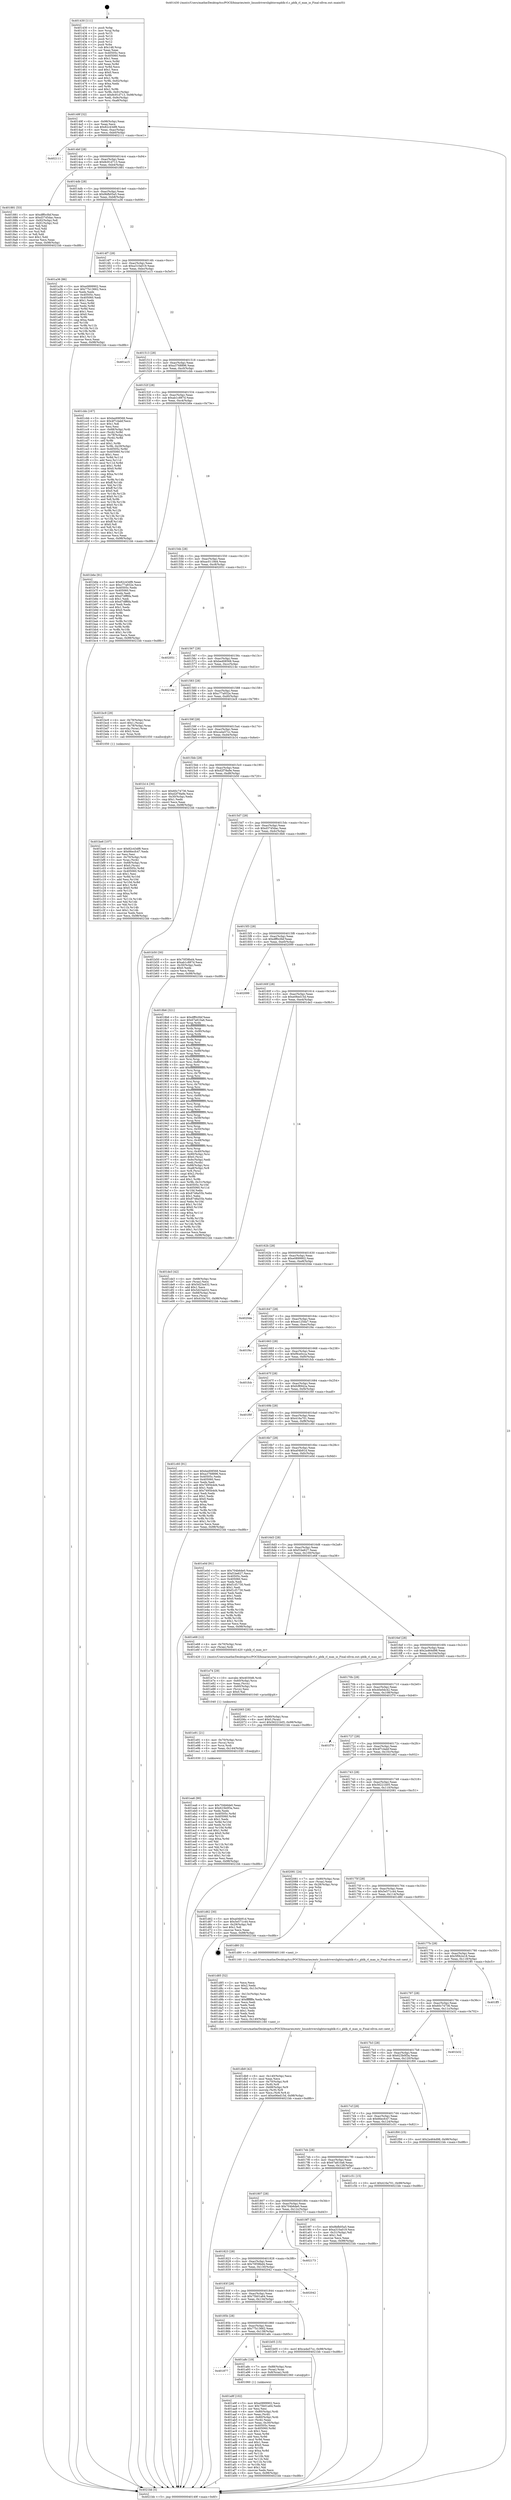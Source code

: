 digraph "0x401430" {
  label = "0x401430 (/mnt/c/Users/mathe/Desktop/tcc/POCII/binaries/extr_linuxdriverslightnvmpblk-rl.c_pblk_rl_max_io_Final-ollvm.out::main(0))"
  labelloc = "t"
  node[shape=record]

  Entry [label="",width=0.3,height=0.3,shape=circle,fillcolor=black,style=filled]
  "0x40149f" [label="{
     0x40149f [32]\l
     | [instrs]\l
     &nbsp;&nbsp;0x40149f \<+6\>: mov -0x98(%rbp),%eax\l
     &nbsp;&nbsp;0x4014a5 \<+2\>: mov %eax,%ecx\l
     &nbsp;&nbsp;0x4014a7 \<+6\>: sub $0x82c43df8,%ecx\l
     &nbsp;&nbsp;0x4014ad \<+6\>: mov %eax,-0xac(%rbp)\l
     &nbsp;&nbsp;0x4014b3 \<+6\>: mov %ecx,-0xb0(%rbp)\l
     &nbsp;&nbsp;0x4014b9 \<+6\>: je 0000000000402111 \<main+0xce1\>\l
  }"]
  "0x402111" [label="{
     0x402111\l
  }", style=dashed]
  "0x4014bf" [label="{
     0x4014bf [28]\l
     | [instrs]\l
     &nbsp;&nbsp;0x4014bf \<+5\>: jmp 00000000004014c4 \<main+0x94\>\l
     &nbsp;&nbsp;0x4014c4 \<+6\>: mov -0xac(%rbp),%eax\l
     &nbsp;&nbsp;0x4014ca \<+5\>: sub $0x8c91d713,%eax\l
     &nbsp;&nbsp;0x4014cf \<+6\>: mov %eax,-0xb4(%rbp)\l
     &nbsp;&nbsp;0x4014d5 \<+6\>: je 0000000000401881 \<main+0x451\>\l
  }"]
  Exit [label="",width=0.3,height=0.3,shape=circle,fillcolor=black,style=filled,peripheries=2]
  "0x401881" [label="{
     0x401881 [53]\l
     | [instrs]\l
     &nbsp;&nbsp;0x401881 \<+5\>: mov $0xdff0c0bf,%eax\l
     &nbsp;&nbsp;0x401886 \<+5\>: mov $0xd3745dac,%ecx\l
     &nbsp;&nbsp;0x40188b \<+6\>: mov -0x92(%rbp),%dl\l
     &nbsp;&nbsp;0x401891 \<+7\>: mov -0x91(%rbp),%sil\l
     &nbsp;&nbsp;0x401898 \<+3\>: mov %dl,%dil\l
     &nbsp;&nbsp;0x40189b \<+3\>: and %sil,%dil\l
     &nbsp;&nbsp;0x40189e \<+3\>: xor %sil,%dl\l
     &nbsp;&nbsp;0x4018a1 \<+3\>: or %dl,%dil\l
     &nbsp;&nbsp;0x4018a4 \<+4\>: test $0x1,%dil\l
     &nbsp;&nbsp;0x4018a8 \<+3\>: cmovne %ecx,%eax\l
     &nbsp;&nbsp;0x4018ab \<+6\>: mov %eax,-0x98(%rbp)\l
     &nbsp;&nbsp;0x4018b1 \<+5\>: jmp 00000000004021bb \<main+0xd8b\>\l
  }"]
  "0x4014db" [label="{
     0x4014db [28]\l
     | [instrs]\l
     &nbsp;&nbsp;0x4014db \<+5\>: jmp 00000000004014e0 \<main+0xb0\>\l
     &nbsp;&nbsp;0x4014e0 \<+6\>: mov -0xac(%rbp),%eax\l
     &nbsp;&nbsp;0x4014e6 \<+5\>: sub $0x9bfb05a5,%eax\l
     &nbsp;&nbsp;0x4014eb \<+6\>: mov %eax,-0xb8(%rbp)\l
     &nbsp;&nbsp;0x4014f1 \<+6\>: je 0000000000401a36 \<main+0x606\>\l
  }"]
  "0x4021bb" [label="{
     0x4021bb [5]\l
     | [instrs]\l
     &nbsp;&nbsp;0x4021bb \<+5\>: jmp 000000000040149f \<main+0x6f\>\l
  }"]
  "0x401430" [label="{
     0x401430 [111]\l
     | [instrs]\l
     &nbsp;&nbsp;0x401430 \<+1\>: push %rbp\l
     &nbsp;&nbsp;0x401431 \<+3\>: mov %rsp,%rbp\l
     &nbsp;&nbsp;0x401434 \<+2\>: push %r15\l
     &nbsp;&nbsp;0x401436 \<+2\>: push %r14\l
     &nbsp;&nbsp;0x401438 \<+2\>: push %r13\l
     &nbsp;&nbsp;0x40143a \<+2\>: push %r12\l
     &nbsp;&nbsp;0x40143c \<+1\>: push %rbx\l
     &nbsp;&nbsp;0x40143d \<+7\>: sub $0x148,%rsp\l
     &nbsp;&nbsp;0x401444 \<+2\>: xor %eax,%eax\l
     &nbsp;&nbsp;0x401446 \<+7\>: mov 0x40505c,%ecx\l
     &nbsp;&nbsp;0x40144d \<+7\>: mov 0x405060,%edx\l
     &nbsp;&nbsp;0x401454 \<+3\>: sub $0x1,%eax\l
     &nbsp;&nbsp;0x401457 \<+3\>: mov %ecx,%r8d\l
     &nbsp;&nbsp;0x40145a \<+3\>: add %eax,%r8d\l
     &nbsp;&nbsp;0x40145d \<+4\>: imul %r8d,%ecx\l
     &nbsp;&nbsp;0x401461 \<+3\>: and $0x1,%ecx\l
     &nbsp;&nbsp;0x401464 \<+3\>: cmp $0x0,%ecx\l
     &nbsp;&nbsp;0x401467 \<+4\>: sete %r9b\l
     &nbsp;&nbsp;0x40146b \<+4\>: and $0x1,%r9b\l
     &nbsp;&nbsp;0x40146f \<+7\>: mov %r9b,-0x92(%rbp)\l
     &nbsp;&nbsp;0x401476 \<+3\>: cmp $0xa,%edx\l
     &nbsp;&nbsp;0x401479 \<+4\>: setl %r9b\l
     &nbsp;&nbsp;0x40147d \<+4\>: and $0x1,%r9b\l
     &nbsp;&nbsp;0x401481 \<+7\>: mov %r9b,-0x91(%rbp)\l
     &nbsp;&nbsp;0x401488 \<+10\>: movl $0x8c91d713,-0x98(%rbp)\l
     &nbsp;&nbsp;0x401492 \<+6\>: mov %edi,-0x9c(%rbp)\l
     &nbsp;&nbsp;0x401498 \<+7\>: mov %rsi,-0xa8(%rbp)\l
  }"]
  "0x401ea6" [label="{
     0x401ea6 [90]\l
     | [instrs]\l
     &nbsp;&nbsp;0x401ea6 \<+5\>: mov $0x704b6de0,%eax\l
     &nbsp;&nbsp;0x401eab \<+5\>: mov $0x623b0f3a,%esi\l
     &nbsp;&nbsp;0x401eb0 \<+2\>: xor %edx,%edx\l
     &nbsp;&nbsp;0x401eb2 \<+8\>: mov 0x40505c,%r8d\l
     &nbsp;&nbsp;0x401eba \<+8\>: mov 0x405060,%r9d\l
     &nbsp;&nbsp;0x401ec2 \<+3\>: sub $0x1,%edx\l
     &nbsp;&nbsp;0x401ec5 \<+3\>: mov %r8d,%r10d\l
     &nbsp;&nbsp;0x401ec8 \<+3\>: add %edx,%r10d\l
     &nbsp;&nbsp;0x401ecb \<+4\>: imul %r10d,%r8d\l
     &nbsp;&nbsp;0x401ecf \<+4\>: and $0x1,%r8d\l
     &nbsp;&nbsp;0x401ed3 \<+4\>: cmp $0x0,%r8d\l
     &nbsp;&nbsp;0x401ed7 \<+4\>: sete %r11b\l
     &nbsp;&nbsp;0x401edb \<+4\>: cmp $0xa,%r9d\l
     &nbsp;&nbsp;0x401edf \<+3\>: setl %bl\l
     &nbsp;&nbsp;0x401ee2 \<+3\>: mov %r11b,%r14b\l
     &nbsp;&nbsp;0x401ee5 \<+3\>: and %bl,%r14b\l
     &nbsp;&nbsp;0x401ee8 \<+3\>: xor %bl,%r11b\l
     &nbsp;&nbsp;0x401eeb \<+3\>: or %r11b,%r14b\l
     &nbsp;&nbsp;0x401eee \<+4\>: test $0x1,%r14b\l
     &nbsp;&nbsp;0x401ef2 \<+3\>: cmovne %esi,%eax\l
     &nbsp;&nbsp;0x401ef5 \<+6\>: mov %eax,-0x98(%rbp)\l
     &nbsp;&nbsp;0x401efb \<+5\>: jmp 00000000004021bb \<main+0xd8b\>\l
  }"]
  "0x401a36" [label="{
     0x401a36 [86]\l
     | [instrs]\l
     &nbsp;&nbsp;0x401a36 \<+5\>: mov $0xe0899902,%eax\l
     &nbsp;&nbsp;0x401a3b \<+5\>: mov $0x77b13662,%ecx\l
     &nbsp;&nbsp;0x401a40 \<+2\>: xor %edx,%edx\l
     &nbsp;&nbsp;0x401a42 \<+7\>: mov 0x40505c,%esi\l
     &nbsp;&nbsp;0x401a49 \<+7\>: mov 0x405060,%edi\l
     &nbsp;&nbsp;0x401a50 \<+3\>: sub $0x1,%edx\l
     &nbsp;&nbsp;0x401a53 \<+3\>: mov %esi,%r8d\l
     &nbsp;&nbsp;0x401a56 \<+3\>: add %edx,%r8d\l
     &nbsp;&nbsp;0x401a59 \<+4\>: imul %r8d,%esi\l
     &nbsp;&nbsp;0x401a5d \<+3\>: and $0x1,%esi\l
     &nbsp;&nbsp;0x401a60 \<+3\>: cmp $0x0,%esi\l
     &nbsp;&nbsp;0x401a63 \<+4\>: sete %r9b\l
     &nbsp;&nbsp;0x401a67 \<+3\>: cmp $0xa,%edi\l
     &nbsp;&nbsp;0x401a6a \<+4\>: setl %r10b\l
     &nbsp;&nbsp;0x401a6e \<+3\>: mov %r9b,%r11b\l
     &nbsp;&nbsp;0x401a71 \<+3\>: and %r10b,%r11b\l
     &nbsp;&nbsp;0x401a74 \<+3\>: xor %r10b,%r9b\l
     &nbsp;&nbsp;0x401a77 \<+3\>: or %r9b,%r11b\l
     &nbsp;&nbsp;0x401a7a \<+4\>: test $0x1,%r11b\l
     &nbsp;&nbsp;0x401a7e \<+3\>: cmovne %ecx,%eax\l
     &nbsp;&nbsp;0x401a81 \<+6\>: mov %eax,-0x98(%rbp)\l
     &nbsp;&nbsp;0x401a87 \<+5\>: jmp 00000000004021bb \<main+0xd8b\>\l
  }"]
  "0x4014f7" [label="{
     0x4014f7 [28]\l
     | [instrs]\l
     &nbsp;&nbsp;0x4014f7 \<+5\>: jmp 00000000004014fc \<main+0xcc\>\l
     &nbsp;&nbsp;0x4014fc \<+6\>: mov -0xac(%rbp),%eax\l
     &nbsp;&nbsp;0x401502 \<+5\>: sub $0xa310a019,%eax\l
     &nbsp;&nbsp;0x401507 \<+6\>: mov %eax,-0xbc(%rbp)\l
     &nbsp;&nbsp;0x40150d \<+6\>: je 0000000000401a15 \<main+0x5e5\>\l
  }"]
  "0x401e91" [label="{
     0x401e91 [21]\l
     | [instrs]\l
     &nbsp;&nbsp;0x401e91 \<+4\>: mov -0x70(%rbp),%rcx\l
     &nbsp;&nbsp;0x401e95 \<+3\>: mov (%rcx),%rcx\l
     &nbsp;&nbsp;0x401e98 \<+3\>: mov %rcx,%rdi\l
     &nbsp;&nbsp;0x401e9b \<+6\>: mov %eax,-0x144(%rbp)\l
     &nbsp;&nbsp;0x401ea1 \<+5\>: call 0000000000401030 \<free@plt\>\l
     | [calls]\l
     &nbsp;&nbsp;0x401030 \{1\} (unknown)\l
  }"]
  "0x401a15" [label="{
     0x401a15\l
  }", style=dashed]
  "0x401513" [label="{
     0x401513 [28]\l
     | [instrs]\l
     &nbsp;&nbsp;0x401513 \<+5\>: jmp 0000000000401518 \<main+0xe8\>\l
     &nbsp;&nbsp;0x401518 \<+6\>: mov -0xac(%rbp),%eax\l
     &nbsp;&nbsp;0x40151e \<+5\>: sub $0xa3768896,%eax\l
     &nbsp;&nbsp;0x401523 \<+6\>: mov %eax,-0xc0(%rbp)\l
     &nbsp;&nbsp;0x401529 \<+6\>: je 0000000000401cbb \<main+0x88b\>\l
  }"]
  "0x401e74" [label="{
     0x401e74 [29]\l
     | [instrs]\l
     &nbsp;&nbsp;0x401e74 \<+10\>: movabs $0x4030d6,%rdi\l
     &nbsp;&nbsp;0x401e7e \<+4\>: mov -0x60(%rbp),%rcx\l
     &nbsp;&nbsp;0x401e82 \<+2\>: mov %eax,(%rcx)\l
     &nbsp;&nbsp;0x401e84 \<+4\>: mov -0x60(%rbp),%rcx\l
     &nbsp;&nbsp;0x401e88 \<+2\>: mov (%rcx),%esi\l
     &nbsp;&nbsp;0x401e8a \<+2\>: mov $0x0,%al\l
     &nbsp;&nbsp;0x401e8c \<+5\>: call 0000000000401040 \<printf@plt\>\l
     | [calls]\l
     &nbsp;&nbsp;0x401040 \{1\} (unknown)\l
  }"]
  "0x401cbb" [label="{
     0x401cbb [167]\l
     | [instrs]\l
     &nbsp;&nbsp;0x401cbb \<+5\>: mov $0xbed08568,%eax\l
     &nbsp;&nbsp;0x401cc0 \<+5\>: mov $0x4f7c4abf,%ecx\l
     &nbsp;&nbsp;0x401cc5 \<+2\>: mov $0x1,%dl\l
     &nbsp;&nbsp;0x401cc7 \<+2\>: xor %esi,%esi\l
     &nbsp;&nbsp;0x401cc9 \<+4\>: mov -0x68(%rbp),%rdi\l
     &nbsp;&nbsp;0x401ccd \<+3\>: mov (%rdi),%r8d\l
     &nbsp;&nbsp;0x401cd0 \<+4\>: mov -0x78(%rbp),%rdi\l
     &nbsp;&nbsp;0x401cd4 \<+3\>: cmp (%rdi),%r8d\l
     &nbsp;&nbsp;0x401cd7 \<+4\>: setl %r9b\l
     &nbsp;&nbsp;0x401cdb \<+4\>: and $0x1,%r9b\l
     &nbsp;&nbsp;0x401cdf \<+4\>: mov %r9b,-0x29(%rbp)\l
     &nbsp;&nbsp;0x401ce3 \<+8\>: mov 0x40505c,%r8d\l
     &nbsp;&nbsp;0x401ceb \<+8\>: mov 0x405060,%r10d\l
     &nbsp;&nbsp;0x401cf3 \<+3\>: sub $0x1,%esi\l
     &nbsp;&nbsp;0x401cf6 \<+3\>: mov %r8d,%r11d\l
     &nbsp;&nbsp;0x401cf9 \<+3\>: add %esi,%r11d\l
     &nbsp;&nbsp;0x401cfc \<+4\>: imul %r11d,%r8d\l
     &nbsp;&nbsp;0x401d00 \<+4\>: and $0x1,%r8d\l
     &nbsp;&nbsp;0x401d04 \<+4\>: cmp $0x0,%r8d\l
     &nbsp;&nbsp;0x401d08 \<+4\>: sete %r9b\l
     &nbsp;&nbsp;0x401d0c \<+4\>: cmp $0xa,%r10d\l
     &nbsp;&nbsp;0x401d10 \<+3\>: setl %bl\l
     &nbsp;&nbsp;0x401d13 \<+3\>: mov %r9b,%r14b\l
     &nbsp;&nbsp;0x401d16 \<+4\>: xor $0xff,%r14b\l
     &nbsp;&nbsp;0x401d1a \<+3\>: mov %bl,%r15b\l
     &nbsp;&nbsp;0x401d1d \<+4\>: xor $0xff,%r15b\l
     &nbsp;&nbsp;0x401d21 \<+3\>: xor $0x0,%dl\l
     &nbsp;&nbsp;0x401d24 \<+3\>: mov %r14b,%r12b\l
     &nbsp;&nbsp;0x401d27 \<+4\>: and $0x0,%r12b\l
     &nbsp;&nbsp;0x401d2b \<+3\>: and %dl,%r9b\l
     &nbsp;&nbsp;0x401d2e \<+3\>: mov %r15b,%r13b\l
     &nbsp;&nbsp;0x401d31 \<+4\>: and $0x0,%r13b\l
     &nbsp;&nbsp;0x401d35 \<+2\>: and %dl,%bl\l
     &nbsp;&nbsp;0x401d37 \<+3\>: or %r9b,%r12b\l
     &nbsp;&nbsp;0x401d3a \<+3\>: or %bl,%r13b\l
     &nbsp;&nbsp;0x401d3d \<+3\>: xor %r13b,%r12b\l
     &nbsp;&nbsp;0x401d40 \<+3\>: or %r15b,%r14b\l
     &nbsp;&nbsp;0x401d43 \<+4\>: xor $0xff,%r14b\l
     &nbsp;&nbsp;0x401d47 \<+3\>: or $0x0,%dl\l
     &nbsp;&nbsp;0x401d4a \<+3\>: and %dl,%r14b\l
     &nbsp;&nbsp;0x401d4d \<+3\>: or %r14b,%r12b\l
     &nbsp;&nbsp;0x401d50 \<+4\>: test $0x1,%r12b\l
     &nbsp;&nbsp;0x401d54 \<+3\>: cmovne %ecx,%eax\l
     &nbsp;&nbsp;0x401d57 \<+6\>: mov %eax,-0x98(%rbp)\l
     &nbsp;&nbsp;0x401d5d \<+5\>: jmp 00000000004021bb \<main+0xd8b\>\l
  }"]
  "0x40152f" [label="{
     0x40152f [28]\l
     | [instrs]\l
     &nbsp;&nbsp;0x40152f \<+5\>: jmp 0000000000401534 \<main+0x104\>\l
     &nbsp;&nbsp;0x401534 \<+6\>: mov -0xac(%rbp),%eax\l
     &nbsp;&nbsp;0x40153a \<+5\>: sub $0xab1c887d,%eax\l
     &nbsp;&nbsp;0x40153f \<+6\>: mov %eax,-0xc4(%rbp)\l
     &nbsp;&nbsp;0x401545 \<+6\>: je 0000000000401b6e \<main+0x73e\>\l
  }"]
  "0x401db9" [label="{
     0x401db9 [42]\l
     | [instrs]\l
     &nbsp;&nbsp;0x401db9 \<+6\>: mov -0x140(%rbp),%ecx\l
     &nbsp;&nbsp;0x401dbf \<+3\>: imul %eax,%ecx\l
     &nbsp;&nbsp;0x401dc2 \<+4\>: mov -0x70(%rbp),%r8\l
     &nbsp;&nbsp;0x401dc6 \<+3\>: mov (%r8),%r8\l
     &nbsp;&nbsp;0x401dc9 \<+4\>: mov -0x68(%rbp),%r9\l
     &nbsp;&nbsp;0x401dcd \<+3\>: movslq (%r9),%r9\l
     &nbsp;&nbsp;0x401dd0 \<+4\>: mov %ecx,(%r8,%r9,4)\l
     &nbsp;&nbsp;0x401dd4 \<+10\>: movl $0xe06ed15d,-0x98(%rbp)\l
     &nbsp;&nbsp;0x401dde \<+5\>: jmp 00000000004021bb \<main+0xd8b\>\l
  }"]
  "0x401b6e" [label="{
     0x401b6e [91]\l
     | [instrs]\l
     &nbsp;&nbsp;0x401b6e \<+5\>: mov $0x82c43df8,%eax\l
     &nbsp;&nbsp;0x401b73 \<+5\>: mov $0xc77a932e,%ecx\l
     &nbsp;&nbsp;0x401b78 \<+7\>: mov 0x40505c,%edx\l
     &nbsp;&nbsp;0x401b7f \<+7\>: mov 0x405060,%esi\l
     &nbsp;&nbsp;0x401b86 \<+2\>: mov %edx,%edi\l
     &nbsp;&nbsp;0x401b88 \<+6\>: add $0xd7dff6fa,%edi\l
     &nbsp;&nbsp;0x401b8e \<+3\>: sub $0x1,%edi\l
     &nbsp;&nbsp;0x401b91 \<+6\>: sub $0xd7dff6fa,%edi\l
     &nbsp;&nbsp;0x401b97 \<+3\>: imul %edi,%edx\l
     &nbsp;&nbsp;0x401b9a \<+3\>: and $0x1,%edx\l
     &nbsp;&nbsp;0x401b9d \<+3\>: cmp $0x0,%edx\l
     &nbsp;&nbsp;0x401ba0 \<+4\>: sete %r8b\l
     &nbsp;&nbsp;0x401ba4 \<+3\>: cmp $0xa,%esi\l
     &nbsp;&nbsp;0x401ba7 \<+4\>: setl %r9b\l
     &nbsp;&nbsp;0x401bab \<+3\>: mov %r8b,%r10b\l
     &nbsp;&nbsp;0x401bae \<+3\>: and %r9b,%r10b\l
     &nbsp;&nbsp;0x401bb1 \<+3\>: xor %r9b,%r8b\l
     &nbsp;&nbsp;0x401bb4 \<+3\>: or %r8b,%r10b\l
     &nbsp;&nbsp;0x401bb7 \<+4\>: test $0x1,%r10b\l
     &nbsp;&nbsp;0x401bbb \<+3\>: cmovne %ecx,%eax\l
     &nbsp;&nbsp;0x401bbe \<+6\>: mov %eax,-0x98(%rbp)\l
     &nbsp;&nbsp;0x401bc4 \<+5\>: jmp 00000000004021bb \<main+0xd8b\>\l
  }"]
  "0x40154b" [label="{
     0x40154b [28]\l
     | [instrs]\l
     &nbsp;&nbsp;0x40154b \<+5\>: jmp 0000000000401550 \<main+0x120\>\l
     &nbsp;&nbsp;0x401550 \<+6\>: mov -0xac(%rbp),%eax\l
     &nbsp;&nbsp;0x401556 \<+5\>: sub $0xac0119d4,%eax\l
     &nbsp;&nbsp;0x40155b \<+6\>: mov %eax,-0xc8(%rbp)\l
     &nbsp;&nbsp;0x401561 \<+6\>: je 0000000000402051 \<main+0xc21\>\l
  }"]
  "0x401d85" [label="{
     0x401d85 [52]\l
     | [instrs]\l
     &nbsp;&nbsp;0x401d85 \<+2\>: xor %ecx,%ecx\l
     &nbsp;&nbsp;0x401d87 \<+5\>: mov $0x2,%edx\l
     &nbsp;&nbsp;0x401d8c \<+6\>: mov %edx,-0x13c(%rbp)\l
     &nbsp;&nbsp;0x401d92 \<+1\>: cltd\l
     &nbsp;&nbsp;0x401d93 \<+6\>: mov -0x13c(%rbp),%esi\l
     &nbsp;&nbsp;0x401d99 \<+2\>: idiv %esi\l
     &nbsp;&nbsp;0x401d9b \<+6\>: imul $0xfffffffe,%edx,%edx\l
     &nbsp;&nbsp;0x401da1 \<+2\>: mov %ecx,%edi\l
     &nbsp;&nbsp;0x401da3 \<+2\>: sub %edx,%edi\l
     &nbsp;&nbsp;0x401da5 \<+2\>: mov %ecx,%edx\l
     &nbsp;&nbsp;0x401da7 \<+3\>: sub $0x1,%edx\l
     &nbsp;&nbsp;0x401daa \<+2\>: add %edx,%edi\l
     &nbsp;&nbsp;0x401dac \<+2\>: sub %edi,%ecx\l
     &nbsp;&nbsp;0x401dae \<+6\>: mov %ecx,-0x140(%rbp)\l
     &nbsp;&nbsp;0x401db4 \<+5\>: call 0000000000401160 \<next_i\>\l
     | [calls]\l
     &nbsp;&nbsp;0x401160 \{1\} (/mnt/c/Users/mathe/Desktop/tcc/POCII/binaries/extr_linuxdriverslightnvmpblk-rl.c_pblk_rl_max_io_Final-ollvm.out::next_i)\l
  }"]
  "0x402051" [label="{
     0x402051\l
  }", style=dashed]
  "0x401567" [label="{
     0x401567 [28]\l
     | [instrs]\l
     &nbsp;&nbsp;0x401567 \<+5\>: jmp 000000000040156c \<main+0x13c\>\l
     &nbsp;&nbsp;0x40156c \<+6\>: mov -0xac(%rbp),%eax\l
     &nbsp;&nbsp;0x401572 \<+5\>: sub $0xbed08568,%eax\l
     &nbsp;&nbsp;0x401577 \<+6\>: mov %eax,-0xcc(%rbp)\l
     &nbsp;&nbsp;0x40157d \<+6\>: je 000000000040214e \<main+0xd1e\>\l
  }"]
  "0x401be6" [label="{
     0x401be6 [107]\l
     | [instrs]\l
     &nbsp;&nbsp;0x401be6 \<+5\>: mov $0x82c43df8,%ecx\l
     &nbsp;&nbsp;0x401beb \<+5\>: mov $0x66ecfc47,%edx\l
     &nbsp;&nbsp;0x401bf0 \<+2\>: xor %esi,%esi\l
     &nbsp;&nbsp;0x401bf2 \<+4\>: mov -0x70(%rbp),%rdi\l
     &nbsp;&nbsp;0x401bf6 \<+3\>: mov %rax,(%rdi)\l
     &nbsp;&nbsp;0x401bf9 \<+4\>: mov -0x68(%rbp),%rax\l
     &nbsp;&nbsp;0x401bfd \<+6\>: movl $0x0,(%rax)\l
     &nbsp;&nbsp;0x401c03 \<+8\>: mov 0x40505c,%r8d\l
     &nbsp;&nbsp;0x401c0b \<+8\>: mov 0x405060,%r9d\l
     &nbsp;&nbsp;0x401c13 \<+3\>: sub $0x1,%esi\l
     &nbsp;&nbsp;0x401c16 \<+3\>: mov %r8d,%r10d\l
     &nbsp;&nbsp;0x401c19 \<+3\>: add %esi,%r10d\l
     &nbsp;&nbsp;0x401c1c \<+4\>: imul %r10d,%r8d\l
     &nbsp;&nbsp;0x401c20 \<+4\>: and $0x1,%r8d\l
     &nbsp;&nbsp;0x401c24 \<+4\>: cmp $0x0,%r8d\l
     &nbsp;&nbsp;0x401c28 \<+4\>: sete %r11b\l
     &nbsp;&nbsp;0x401c2c \<+4\>: cmp $0xa,%r9d\l
     &nbsp;&nbsp;0x401c30 \<+3\>: setl %bl\l
     &nbsp;&nbsp;0x401c33 \<+3\>: mov %r11b,%r14b\l
     &nbsp;&nbsp;0x401c36 \<+3\>: and %bl,%r14b\l
     &nbsp;&nbsp;0x401c39 \<+3\>: xor %bl,%r11b\l
     &nbsp;&nbsp;0x401c3c \<+3\>: or %r11b,%r14b\l
     &nbsp;&nbsp;0x401c3f \<+4\>: test $0x1,%r14b\l
     &nbsp;&nbsp;0x401c43 \<+3\>: cmovne %edx,%ecx\l
     &nbsp;&nbsp;0x401c46 \<+6\>: mov %ecx,-0x98(%rbp)\l
     &nbsp;&nbsp;0x401c4c \<+5\>: jmp 00000000004021bb \<main+0xd8b\>\l
  }"]
  "0x40214e" [label="{
     0x40214e\l
  }", style=dashed]
  "0x401583" [label="{
     0x401583 [28]\l
     | [instrs]\l
     &nbsp;&nbsp;0x401583 \<+5\>: jmp 0000000000401588 \<main+0x158\>\l
     &nbsp;&nbsp;0x401588 \<+6\>: mov -0xac(%rbp),%eax\l
     &nbsp;&nbsp;0x40158e \<+5\>: sub $0xc77a932e,%eax\l
     &nbsp;&nbsp;0x401593 \<+6\>: mov %eax,-0xd0(%rbp)\l
     &nbsp;&nbsp;0x401599 \<+6\>: je 0000000000401bc9 \<main+0x799\>\l
  }"]
  "0x401a9f" [label="{
     0x401a9f [102]\l
     | [instrs]\l
     &nbsp;&nbsp;0x401a9f \<+5\>: mov $0xe0899902,%ecx\l
     &nbsp;&nbsp;0x401aa4 \<+5\>: mov $0x75b01a64,%edx\l
     &nbsp;&nbsp;0x401aa9 \<+2\>: xor %esi,%esi\l
     &nbsp;&nbsp;0x401aab \<+4\>: mov -0x80(%rbp),%rdi\l
     &nbsp;&nbsp;0x401aaf \<+2\>: mov %eax,(%rdi)\l
     &nbsp;&nbsp;0x401ab1 \<+4\>: mov -0x80(%rbp),%rdi\l
     &nbsp;&nbsp;0x401ab5 \<+2\>: mov (%rdi),%eax\l
     &nbsp;&nbsp;0x401ab7 \<+3\>: mov %eax,-0x30(%rbp)\l
     &nbsp;&nbsp;0x401aba \<+7\>: mov 0x40505c,%eax\l
     &nbsp;&nbsp;0x401ac1 \<+8\>: mov 0x405060,%r8d\l
     &nbsp;&nbsp;0x401ac9 \<+3\>: sub $0x1,%esi\l
     &nbsp;&nbsp;0x401acc \<+3\>: mov %eax,%r9d\l
     &nbsp;&nbsp;0x401acf \<+3\>: add %esi,%r9d\l
     &nbsp;&nbsp;0x401ad2 \<+4\>: imul %r9d,%eax\l
     &nbsp;&nbsp;0x401ad6 \<+3\>: and $0x1,%eax\l
     &nbsp;&nbsp;0x401ad9 \<+3\>: cmp $0x0,%eax\l
     &nbsp;&nbsp;0x401adc \<+4\>: sete %r10b\l
     &nbsp;&nbsp;0x401ae0 \<+4\>: cmp $0xa,%r8d\l
     &nbsp;&nbsp;0x401ae4 \<+4\>: setl %r11b\l
     &nbsp;&nbsp;0x401ae8 \<+3\>: mov %r10b,%bl\l
     &nbsp;&nbsp;0x401aeb \<+3\>: and %r11b,%bl\l
     &nbsp;&nbsp;0x401aee \<+3\>: xor %r11b,%r10b\l
     &nbsp;&nbsp;0x401af1 \<+3\>: or %r10b,%bl\l
     &nbsp;&nbsp;0x401af4 \<+3\>: test $0x1,%bl\l
     &nbsp;&nbsp;0x401af7 \<+3\>: cmovne %edx,%ecx\l
     &nbsp;&nbsp;0x401afa \<+6\>: mov %ecx,-0x98(%rbp)\l
     &nbsp;&nbsp;0x401b00 \<+5\>: jmp 00000000004021bb \<main+0xd8b\>\l
  }"]
  "0x401bc9" [label="{
     0x401bc9 [29]\l
     | [instrs]\l
     &nbsp;&nbsp;0x401bc9 \<+4\>: mov -0x78(%rbp),%rax\l
     &nbsp;&nbsp;0x401bcd \<+6\>: movl $0x1,(%rax)\l
     &nbsp;&nbsp;0x401bd3 \<+4\>: mov -0x78(%rbp),%rax\l
     &nbsp;&nbsp;0x401bd7 \<+3\>: movslq (%rax),%rax\l
     &nbsp;&nbsp;0x401bda \<+4\>: shl $0x2,%rax\l
     &nbsp;&nbsp;0x401bde \<+3\>: mov %rax,%rdi\l
     &nbsp;&nbsp;0x401be1 \<+5\>: call 0000000000401050 \<malloc@plt\>\l
     | [calls]\l
     &nbsp;&nbsp;0x401050 \{1\} (unknown)\l
  }"]
  "0x40159f" [label="{
     0x40159f [28]\l
     | [instrs]\l
     &nbsp;&nbsp;0x40159f \<+5\>: jmp 00000000004015a4 \<main+0x174\>\l
     &nbsp;&nbsp;0x4015a4 \<+6\>: mov -0xac(%rbp),%eax\l
     &nbsp;&nbsp;0x4015aa \<+5\>: sub $0xca4a57cc,%eax\l
     &nbsp;&nbsp;0x4015af \<+6\>: mov %eax,-0xd4(%rbp)\l
     &nbsp;&nbsp;0x4015b5 \<+6\>: je 0000000000401b14 \<main+0x6e4\>\l
  }"]
  "0x401877" [label="{
     0x401877\l
  }", style=dashed]
  "0x401b14" [label="{
     0x401b14 [30]\l
     | [instrs]\l
     &nbsp;&nbsp;0x401b14 \<+5\>: mov $0x60c74736,%eax\l
     &nbsp;&nbsp;0x401b19 \<+5\>: mov $0xd2f78a9e,%ecx\l
     &nbsp;&nbsp;0x401b1e \<+3\>: mov -0x30(%rbp),%edx\l
     &nbsp;&nbsp;0x401b21 \<+3\>: cmp $0x1,%edx\l
     &nbsp;&nbsp;0x401b24 \<+3\>: cmovl %ecx,%eax\l
     &nbsp;&nbsp;0x401b27 \<+6\>: mov %eax,-0x98(%rbp)\l
     &nbsp;&nbsp;0x401b2d \<+5\>: jmp 00000000004021bb \<main+0xd8b\>\l
  }"]
  "0x4015bb" [label="{
     0x4015bb [28]\l
     | [instrs]\l
     &nbsp;&nbsp;0x4015bb \<+5\>: jmp 00000000004015c0 \<main+0x190\>\l
     &nbsp;&nbsp;0x4015c0 \<+6\>: mov -0xac(%rbp),%eax\l
     &nbsp;&nbsp;0x4015c6 \<+5\>: sub $0xd2f78a9e,%eax\l
     &nbsp;&nbsp;0x4015cb \<+6\>: mov %eax,-0xd8(%rbp)\l
     &nbsp;&nbsp;0x4015d1 \<+6\>: je 0000000000401b50 \<main+0x720\>\l
  }"]
  "0x401a8c" [label="{
     0x401a8c [19]\l
     | [instrs]\l
     &nbsp;&nbsp;0x401a8c \<+7\>: mov -0x88(%rbp),%rax\l
     &nbsp;&nbsp;0x401a93 \<+3\>: mov (%rax),%rax\l
     &nbsp;&nbsp;0x401a96 \<+4\>: mov 0x8(%rax),%rdi\l
     &nbsp;&nbsp;0x401a9a \<+5\>: call 0000000000401060 \<atoi@plt\>\l
     | [calls]\l
     &nbsp;&nbsp;0x401060 \{1\} (unknown)\l
  }"]
  "0x401b50" [label="{
     0x401b50 [30]\l
     | [instrs]\l
     &nbsp;&nbsp;0x401b50 \<+5\>: mov $0x70f38bd4,%eax\l
     &nbsp;&nbsp;0x401b55 \<+5\>: mov $0xab1c887d,%ecx\l
     &nbsp;&nbsp;0x401b5a \<+3\>: mov -0x30(%rbp),%edx\l
     &nbsp;&nbsp;0x401b5d \<+3\>: cmp $0x0,%edx\l
     &nbsp;&nbsp;0x401b60 \<+3\>: cmove %ecx,%eax\l
     &nbsp;&nbsp;0x401b63 \<+6\>: mov %eax,-0x98(%rbp)\l
     &nbsp;&nbsp;0x401b69 \<+5\>: jmp 00000000004021bb \<main+0xd8b\>\l
  }"]
  "0x4015d7" [label="{
     0x4015d7 [28]\l
     | [instrs]\l
     &nbsp;&nbsp;0x4015d7 \<+5\>: jmp 00000000004015dc \<main+0x1ac\>\l
     &nbsp;&nbsp;0x4015dc \<+6\>: mov -0xac(%rbp),%eax\l
     &nbsp;&nbsp;0x4015e2 \<+5\>: sub $0xd3745dac,%eax\l
     &nbsp;&nbsp;0x4015e7 \<+6\>: mov %eax,-0xdc(%rbp)\l
     &nbsp;&nbsp;0x4015ed \<+6\>: je 00000000004018b6 \<main+0x486\>\l
  }"]
  "0x40185b" [label="{
     0x40185b [28]\l
     | [instrs]\l
     &nbsp;&nbsp;0x40185b \<+5\>: jmp 0000000000401860 \<main+0x430\>\l
     &nbsp;&nbsp;0x401860 \<+6\>: mov -0xac(%rbp),%eax\l
     &nbsp;&nbsp;0x401866 \<+5\>: sub $0x77b13662,%eax\l
     &nbsp;&nbsp;0x40186b \<+6\>: mov %eax,-0x138(%rbp)\l
     &nbsp;&nbsp;0x401871 \<+6\>: je 0000000000401a8c \<main+0x65c\>\l
  }"]
  "0x4018b6" [label="{
     0x4018b6 [321]\l
     | [instrs]\l
     &nbsp;&nbsp;0x4018b6 \<+5\>: mov $0xdff0c0bf,%eax\l
     &nbsp;&nbsp;0x4018bb \<+5\>: mov $0x67a810a6,%ecx\l
     &nbsp;&nbsp;0x4018c0 \<+3\>: mov %rsp,%rdx\l
     &nbsp;&nbsp;0x4018c3 \<+4\>: add $0xfffffffffffffff0,%rdx\l
     &nbsp;&nbsp;0x4018c7 \<+3\>: mov %rdx,%rsp\l
     &nbsp;&nbsp;0x4018ca \<+7\>: mov %rdx,-0x90(%rbp)\l
     &nbsp;&nbsp;0x4018d1 \<+3\>: mov %rsp,%rdx\l
     &nbsp;&nbsp;0x4018d4 \<+4\>: add $0xfffffffffffffff0,%rdx\l
     &nbsp;&nbsp;0x4018d8 \<+3\>: mov %rdx,%rsp\l
     &nbsp;&nbsp;0x4018db \<+3\>: mov %rsp,%rsi\l
     &nbsp;&nbsp;0x4018de \<+4\>: add $0xfffffffffffffff0,%rsi\l
     &nbsp;&nbsp;0x4018e2 \<+3\>: mov %rsi,%rsp\l
     &nbsp;&nbsp;0x4018e5 \<+7\>: mov %rsi,-0x88(%rbp)\l
     &nbsp;&nbsp;0x4018ec \<+3\>: mov %rsp,%rsi\l
     &nbsp;&nbsp;0x4018ef \<+4\>: add $0xfffffffffffffff0,%rsi\l
     &nbsp;&nbsp;0x4018f3 \<+3\>: mov %rsi,%rsp\l
     &nbsp;&nbsp;0x4018f6 \<+4\>: mov %rsi,-0x80(%rbp)\l
     &nbsp;&nbsp;0x4018fa \<+3\>: mov %rsp,%rsi\l
     &nbsp;&nbsp;0x4018fd \<+4\>: add $0xfffffffffffffff0,%rsi\l
     &nbsp;&nbsp;0x401901 \<+3\>: mov %rsi,%rsp\l
     &nbsp;&nbsp;0x401904 \<+4\>: mov %rsi,-0x78(%rbp)\l
     &nbsp;&nbsp;0x401908 \<+3\>: mov %rsp,%rsi\l
     &nbsp;&nbsp;0x40190b \<+4\>: add $0xfffffffffffffff0,%rsi\l
     &nbsp;&nbsp;0x40190f \<+3\>: mov %rsi,%rsp\l
     &nbsp;&nbsp;0x401912 \<+4\>: mov %rsi,-0x70(%rbp)\l
     &nbsp;&nbsp;0x401916 \<+3\>: mov %rsp,%rsi\l
     &nbsp;&nbsp;0x401919 \<+4\>: add $0xfffffffffffffff0,%rsi\l
     &nbsp;&nbsp;0x40191d \<+3\>: mov %rsi,%rsp\l
     &nbsp;&nbsp;0x401920 \<+4\>: mov %rsi,-0x68(%rbp)\l
     &nbsp;&nbsp;0x401924 \<+3\>: mov %rsp,%rsi\l
     &nbsp;&nbsp;0x401927 \<+4\>: add $0xfffffffffffffff0,%rsi\l
     &nbsp;&nbsp;0x40192b \<+3\>: mov %rsi,%rsp\l
     &nbsp;&nbsp;0x40192e \<+4\>: mov %rsi,-0x60(%rbp)\l
     &nbsp;&nbsp;0x401932 \<+3\>: mov %rsp,%rsi\l
     &nbsp;&nbsp;0x401935 \<+4\>: add $0xfffffffffffffff0,%rsi\l
     &nbsp;&nbsp;0x401939 \<+3\>: mov %rsi,%rsp\l
     &nbsp;&nbsp;0x40193c \<+4\>: mov %rsi,-0x58(%rbp)\l
     &nbsp;&nbsp;0x401940 \<+3\>: mov %rsp,%rsi\l
     &nbsp;&nbsp;0x401943 \<+4\>: add $0xfffffffffffffff0,%rsi\l
     &nbsp;&nbsp;0x401947 \<+3\>: mov %rsi,%rsp\l
     &nbsp;&nbsp;0x40194a \<+4\>: mov %rsi,-0x50(%rbp)\l
     &nbsp;&nbsp;0x40194e \<+3\>: mov %rsp,%rsi\l
     &nbsp;&nbsp;0x401951 \<+4\>: add $0xfffffffffffffff0,%rsi\l
     &nbsp;&nbsp;0x401955 \<+3\>: mov %rsi,%rsp\l
     &nbsp;&nbsp;0x401958 \<+4\>: mov %rsi,-0x48(%rbp)\l
     &nbsp;&nbsp;0x40195c \<+3\>: mov %rsp,%rsi\l
     &nbsp;&nbsp;0x40195f \<+4\>: add $0xfffffffffffffff0,%rsi\l
     &nbsp;&nbsp;0x401963 \<+3\>: mov %rsi,%rsp\l
     &nbsp;&nbsp;0x401966 \<+4\>: mov %rsi,-0x40(%rbp)\l
     &nbsp;&nbsp;0x40196a \<+7\>: mov -0x90(%rbp),%rsi\l
     &nbsp;&nbsp;0x401971 \<+6\>: movl $0x0,(%rsi)\l
     &nbsp;&nbsp;0x401977 \<+6\>: mov -0x9c(%rbp),%edi\l
     &nbsp;&nbsp;0x40197d \<+2\>: mov %edi,(%rdx)\l
     &nbsp;&nbsp;0x40197f \<+7\>: mov -0x88(%rbp),%rsi\l
     &nbsp;&nbsp;0x401986 \<+7\>: mov -0xa8(%rbp),%r8\l
     &nbsp;&nbsp;0x40198d \<+3\>: mov %r8,(%rsi)\l
     &nbsp;&nbsp;0x401990 \<+3\>: cmpl $0x2,(%rdx)\l
     &nbsp;&nbsp;0x401993 \<+4\>: setne %r9b\l
     &nbsp;&nbsp;0x401997 \<+4\>: and $0x1,%r9b\l
     &nbsp;&nbsp;0x40199b \<+4\>: mov %r9b,-0x31(%rbp)\l
     &nbsp;&nbsp;0x40199f \<+8\>: mov 0x40505c,%r10d\l
     &nbsp;&nbsp;0x4019a7 \<+8\>: mov 0x405060,%r11d\l
     &nbsp;&nbsp;0x4019af \<+3\>: mov %r10d,%ebx\l
     &nbsp;&nbsp;0x4019b2 \<+6\>: sub $0x8748a55b,%ebx\l
     &nbsp;&nbsp;0x4019b8 \<+3\>: sub $0x1,%ebx\l
     &nbsp;&nbsp;0x4019bb \<+6\>: add $0x8748a55b,%ebx\l
     &nbsp;&nbsp;0x4019c1 \<+4\>: imul %ebx,%r10d\l
     &nbsp;&nbsp;0x4019c5 \<+4\>: and $0x1,%r10d\l
     &nbsp;&nbsp;0x4019c9 \<+4\>: cmp $0x0,%r10d\l
     &nbsp;&nbsp;0x4019cd \<+4\>: sete %r9b\l
     &nbsp;&nbsp;0x4019d1 \<+4\>: cmp $0xa,%r11d\l
     &nbsp;&nbsp;0x4019d5 \<+4\>: setl %r14b\l
     &nbsp;&nbsp;0x4019d9 \<+3\>: mov %r9b,%r15b\l
     &nbsp;&nbsp;0x4019dc \<+3\>: and %r14b,%r15b\l
     &nbsp;&nbsp;0x4019df \<+3\>: xor %r14b,%r9b\l
     &nbsp;&nbsp;0x4019e2 \<+3\>: or %r9b,%r15b\l
     &nbsp;&nbsp;0x4019e5 \<+4\>: test $0x1,%r15b\l
     &nbsp;&nbsp;0x4019e9 \<+3\>: cmovne %ecx,%eax\l
     &nbsp;&nbsp;0x4019ec \<+6\>: mov %eax,-0x98(%rbp)\l
     &nbsp;&nbsp;0x4019f2 \<+5\>: jmp 00000000004021bb \<main+0xd8b\>\l
  }"]
  "0x4015f3" [label="{
     0x4015f3 [28]\l
     | [instrs]\l
     &nbsp;&nbsp;0x4015f3 \<+5\>: jmp 00000000004015f8 \<main+0x1c8\>\l
     &nbsp;&nbsp;0x4015f8 \<+6\>: mov -0xac(%rbp),%eax\l
     &nbsp;&nbsp;0x4015fe \<+5\>: sub $0xdff0c0bf,%eax\l
     &nbsp;&nbsp;0x401603 \<+6\>: mov %eax,-0xe0(%rbp)\l
     &nbsp;&nbsp;0x401609 \<+6\>: je 0000000000402099 \<main+0xc69\>\l
  }"]
  "0x401b05" [label="{
     0x401b05 [15]\l
     | [instrs]\l
     &nbsp;&nbsp;0x401b05 \<+10\>: movl $0xca4a57cc,-0x98(%rbp)\l
     &nbsp;&nbsp;0x401b0f \<+5\>: jmp 00000000004021bb \<main+0xd8b\>\l
  }"]
  "0x40183f" [label="{
     0x40183f [28]\l
     | [instrs]\l
     &nbsp;&nbsp;0x40183f \<+5\>: jmp 0000000000401844 \<main+0x414\>\l
     &nbsp;&nbsp;0x401844 \<+6\>: mov -0xac(%rbp),%eax\l
     &nbsp;&nbsp;0x40184a \<+5\>: sub $0x75b01a64,%eax\l
     &nbsp;&nbsp;0x40184f \<+6\>: mov %eax,-0x134(%rbp)\l
     &nbsp;&nbsp;0x401855 \<+6\>: je 0000000000401b05 \<main+0x6d5\>\l
  }"]
  "0x402099" [label="{
     0x402099\l
  }", style=dashed]
  "0x40160f" [label="{
     0x40160f [28]\l
     | [instrs]\l
     &nbsp;&nbsp;0x40160f \<+5\>: jmp 0000000000401614 \<main+0x1e4\>\l
     &nbsp;&nbsp;0x401614 \<+6\>: mov -0xac(%rbp),%eax\l
     &nbsp;&nbsp;0x40161a \<+5\>: sub $0xe06ed15d,%eax\l
     &nbsp;&nbsp;0x40161f \<+6\>: mov %eax,-0xe4(%rbp)\l
     &nbsp;&nbsp;0x401625 \<+6\>: je 0000000000401de3 \<main+0x9b3\>\l
  }"]
  "0x402042" [label="{
     0x402042\l
  }", style=dashed]
  "0x401de3" [label="{
     0x401de3 [42]\l
     | [instrs]\l
     &nbsp;&nbsp;0x401de3 \<+4\>: mov -0x68(%rbp),%rax\l
     &nbsp;&nbsp;0x401de7 \<+2\>: mov (%rax),%ecx\l
     &nbsp;&nbsp;0x401de9 \<+6\>: sub $0x5d23a432,%ecx\l
     &nbsp;&nbsp;0x401def \<+3\>: add $0x1,%ecx\l
     &nbsp;&nbsp;0x401df2 \<+6\>: add $0x5d23a432,%ecx\l
     &nbsp;&nbsp;0x401df8 \<+4\>: mov -0x68(%rbp),%rax\l
     &nbsp;&nbsp;0x401dfc \<+2\>: mov %ecx,(%rax)\l
     &nbsp;&nbsp;0x401dfe \<+10\>: movl $0x416a701,-0x98(%rbp)\l
     &nbsp;&nbsp;0x401e08 \<+5\>: jmp 00000000004021bb \<main+0xd8b\>\l
  }"]
  "0x40162b" [label="{
     0x40162b [28]\l
     | [instrs]\l
     &nbsp;&nbsp;0x40162b \<+5\>: jmp 0000000000401630 \<main+0x200\>\l
     &nbsp;&nbsp;0x401630 \<+6\>: mov -0xac(%rbp),%eax\l
     &nbsp;&nbsp;0x401636 \<+5\>: sub $0xe0899902,%eax\l
     &nbsp;&nbsp;0x40163b \<+6\>: mov %eax,-0xe8(%rbp)\l
     &nbsp;&nbsp;0x401641 \<+6\>: je 00000000004020de \<main+0xcae\>\l
  }"]
  "0x401823" [label="{
     0x401823 [28]\l
     | [instrs]\l
     &nbsp;&nbsp;0x401823 \<+5\>: jmp 0000000000401828 \<main+0x3f8\>\l
     &nbsp;&nbsp;0x401828 \<+6\>: mov -0xac(%rbp),%eax\l
     &nbsp;&nbsp;0x40182e \<+5\>: sub $0x70f38bd4,%eax\l
     &nbsp;&nbsp;0x401833 \<+6\>: mov %eax,-0x130(%rbp)\l
     &nbsp;&nbsp;0x401839 \<+6\>: je 0000000000402042 \<main+0xc12\>\l
  }"]
  "0x4020de" [label="{
     0x4020de\l
  }", style=dashed]
  "0x401647" [label="{
     0x401647 [28]\l
     | [instrs]\l
     &nbsp;&nbsp;0x401647 \<+5\>: jmp 000000000040164c \<main+0x21c\>\l
     &nbsp;&nbsp;0x40164c \<+6\>: mov -0xac(%rbp),%eax\l
     &nbsp;&nbsp;0x401652 \<+5\>: sub $0xee125da7,%eax\l
     &nbsp;&nbsp;0x401657 \<+6\>: mov %eax,-0xec(%rbp)\l
     &nbsp;&nbsp;0x40165d \<+6\>: je 0000000000401f4c \<main+0xb1c\>\l
  }"]
  "0x402173" [label="{
     0x402173\l
  }", style=dashed]
  "0x401f4c" [label="{
     0x401f4c\l
  }", style=dashed]
  "0x401663" [label="{
     0x401663 [28]\l
     | [instrs]\l
     &nbsp;&nbsp;0x401663 \<+5\>: jmp 0000000000401668 \<main+0x238\>\l
     &nbsp;&nbsp;0x401668 \<+6\>: mov -0xac(%rbp),%eax\l
     &nbsp;&nbsp;0x40166e \<+5\>: sub $0xf9ce0cca,%eax\l
     &nbsp;&nbsp;0x401673 \<+6\>: mov %eax,-0xf0(%rbp)\l
     &nbsp;&nbsp;0x401679 \<+6\>: je 0000000000401fcb \<main+0xb9b\>\l
  }"]
  "0x401807" [label="{
     0x401807 [28]\l
     | [instrs]\l
     &nbsp;&nbsp;0x401807 \<+5\>: jmp 000000000040180c \<main+0x3dc\>\l
     &nbsp;&nbsp;0x40180c \<+6\>: mov -0xac(%rbp),%eax\l
     &nbsp;&nbsp;0x401812 \<+5\>: sub $0x704b6de0,%eax\l
     &nbsp;&nbsp;0x401817 \<+6\>: mov %eax,-0x12c(%rbp)\l
     &nbsp;&nbsp;0x40181d \<+6\>: je 0000000000402173 \<main+0xd43\>\l
  }"]
  "0x401fcb" [label="{
     0x401fcb\l
  }", style=dashed]
  "0x40167f" [label="{
     0x40167f [28]\l
     | [instrs]\l
     &nbsp;&nbsp;0x40167f \<+5\>: jmp 0000000000401684 \<main+0x254\>\l
     &nbsp;&nbsp;0x401684 \<+6\>: mov -0xac(%rbp),%eax\l
     &nbsp;&nbsp;0x40168a \<+5\>: sub $0xfcf8942a,%eax\l
     &nbsp;&nbsp;0x40168f \<+6\>: mov %eax,-0xf4(%rbp)\l
     &nbsp;&nbsp;0x401695 \<+6\>: je 0000000000401f0f \<main+0xadf\>\l
  }"]
  "0x4019f7" [label="{
     0x4019f7 [30]\l
     | [instrs]\l
     &nbsp;&nbsp;0x4019f7 \<+5\>: mov $0x9bfb05a5,%eax\l
     &nbsp;&nbsp;0x4019fc \<+5\>: mov $0xa310a019,%ecx\l
     &nbsp;&nbsp;0x401a01 \<+3\>: mov -0x31(%rbp),%dl\l
     &nbsp;&nbsp;0x401a04 \<+3\>: test $0x1,%dl\l
     &nbsp;&nbsp;0x401a07 \<+3\>: cmovne %ecx,%eax\l
     &nbsp;&nbsp;0x401a0a \<+6\>: mov %eax,-0x98(%rbp)\l
     &nbsp;&nbsp;0x401a10 \<+5\>: jmp 00000000004021bb \<main+0xd8b\>\l
  }"]
  "0x401f0f" [label="{
     0x401f0f\l
  }", style=dashed]
  "0x40169b" [label="{
     0x40169b [28]\l
     | [instrs]\l
     &nbsp;&nbsp;0x40169b \<+5\>: jmp 00000000004016a0 \<main+0x270\>\l
     &nbsp;&nbsp;0x4016a0 \<+6\>: mov -0xac(%rbp),%eax\l
     &nbsp;&nbsp;0x4016a6 \<+5\>: sub $0x416a701,%eax\l
     &nbsp;&nbsp;0x4016ab \<+6\>: mov %eax,-0xf8(%rbp)\l
     &nbsp;&nbsp;0x4016b1 \<+6\>: je 0000000000401c60 \<main+0x830\>\l
  }"]
  "0x4017eb" [label="{
     0x4017eb [28]\l
     | [instrs]\l
     &nbsp;&nbsp;0x4017eb \<+5\>: jmp 00000000004017f0 \<main+0x3c0\>\l
     &nbsp;&nbsp;0x4017f0 \<+6\>: mov -0xac(%rbp),%eax\l
     &nbsp;&nbsp;0x4017f6 \<+5\>: sub $0x67a810a6,%eax\l
     &nbsp;&nbsp;0x4017fb \<+6\>: mov %eax,-0x128(%rbp)\l
     &nbsp;&nbsp;0x401801 \<+6\>: je 00000000004019f7 \<main+0x5c7\>\l
  }"]
  "0x401c60" [label="{
     0x401c60 [91]\l
     | [instrs]\l
     &nbsp;&nbsp;0x401c60 \<+5\>: mov $0xbed08568,%eax\l
     &nbsp;&nbsp;0x401c65 \<+5\>: mov $0xa3768896,%ecx\l
     &nbsp;&nbsp;0x401c6a \<+7\>: mov 0x40505c,%edx\l
     &nbsp;&nbsp;0x401c71 \<+7\>: mov 0x405060,%esi\l
     &nbsp;&nbsp;0x401c78 \<+2\>: mov %edx,%edi\l
     &nbsp;&nbsp;0x401c7a \<+6\>: add $0x7495b4d4,%edi\l
     &nbsp;&nbsp;0x401c80 \<+3\>: sub $0x1,%edi\l
     &nbsp;&nbsp;0x401c83 \<+6\>: sub $0x7495b4d4,%edi\l
     &nbsp;&nbsp;0x401c89 \<+3\>: imul %edi,%edx\l
     &nbsp;&nbsp;0x401c8c \<+3\>: and $0x1,%edx\l
     &nbsp;&nbsp;0x401c8f \<+3\>: cmp $0x0,%edx\l
     &nbsp;&nbsp;0x401c92 \<+4\>: sete %r8b\l
     &nbsp;&nbsp;0x401c96 \<+3\>: cmp $0xa,%esi\l
     &nbsp;&nbsp;0x401c99 \<+4\>: setl %r9b\l
     &nbsp;&nbsp;0x401c9d \<+3\>: mov %r8b,%r10b\l
     &nbsp;&nbsp;0x401ca0 \<+3\>: and %r9b,%r10b\l
     &nbsp;&nbsp;0x401ca3 \<+3\>: xor %r9b,%r8b\l
     &nbsp;&nbsp;0x401ca6 \<+3\>: or %r8b,%r10b\l
     &nbsp;&nbsp;0x401ca9 \<+4\>: test $0x1,%r10b\l
     &nbsp;&nbsp;0x401cad \<+3\>: cmovne %ecx,%eax\l
     &nbsp;&nbsp;0x401cb0 \<+6\>: mov %eax,-0x98(%rbp)\l
     &nbsp;&nbsp;0x401cb6 \<+5\>: jmp 00000000004021bb \<main+0xd8b\>\l
  }"]
  "0x4016b7" [label="{
     0x4016b7 [28]\l
     | [instrs]\l
     &nbsp;&nbsp;0x4016b7 \<+5\>: jmp 00000000004016bc \<main+0x28c\>\l
     &nbsp;&nbsp;0x4016bc \<+6\>: mov -0xac(%rbp),%eax\l
     &nbsp;&nbsp;0x4016c2 \<+5\>: sub $0xa04b91d,%eax\l
     &nbsp;&nbsp;0x4016c7 \<+6\>: mov %eax,-0xfc(%rbp)\l
     &nbsp;&nbsp;0x4016cd \<+6\>: je 0000000000401e0d \<main+0x9dd\>\l
  }"]
  "0x401c51" [label="{
     0x401c51 [15]\l
     | [instrs]\l
     &nbsp;&nbsp;0x401c51 \<+10\>: movl $0x416a701,-0x98(%rbp)\l
     &nbsp;&nbsp;0x401c5b \<+5\>: jmp 00000000004021bb \<main+0xd8b\>\l
  }"]
  "0x401e0d" [label="{
     0x401e0d [91]\l
     | [instrs]\l
     &nbsp;&nbsp;0x401e0d \<+5\>: mov $0x704b6de0,%eax\l
     &nbsp;&nbsp;0x401e12 \<+5\>: mov $0xf1be627,%ecx\l
     &nbsp;&nbsp;0x401e17 \<+7\>: mov 0x40505c,%edx\l
     &nbsp;&nbsp;0x401e1e \<+7\>: mov 0x405060,%esi\l
     &nbsp;&nbsp;0x401e25 \<+2\>: mov %edx,%edi\l
     &nbsp;&nbsp;0x401e27 \<+6\>: add $0xf1cf1730,%edi\l
     &nbsp;&nbsp;0x401e2d \<+3\>: sub $0x1,%edi\l
     &nbsp;&nbsp;0x401e30 \<+6\>: sub $0xf1cf1730,%edi\l
     &nbsp;&nbsp;0x401e36 \<+3\>: imul %edi,%edx\l
     &nbsp;&nbsp;0x401e39 \<+3\>: and $0x1,%edx\l
     &nbsp;&nbsp;0x401e3c \<+3\>: cmp $0x0,%edx\l
     &nbsp;&nbsp;0x401e3f \<+4\>: sete %r8b\l
     &nbsp;&nbsp;0x401e43 \<+3\>: cmp $0xa,%esi\l
     &nbsp;&nbsp;0x401e46 \<+4\>: setl %r9b\l
     &nbsp;&nbsp;0x401e4a \<+3\>: mov %r8b,%r10b\l
     &nbsp;&nbsp;0x401e4d \<+3\>: and %r9b,%r10b\l
     &nbsp;&nbsp;0x401e50 \<+3\>: xor %r9b,%r8b\l
     &nbsp;&nbsp;0x401e53 \<+3\>: or %r8b,%r10b\l
     &nbsp;&nbsp;0x401e56 \<+4\>: test $0x1,%r10b\l
     &nbsp;&nbsp;0x401e5a \<+3\>: cmovne %ecx,%eax\l
     &nbsp;&nbsp;0x401e5d \<+6\>: mov %eax,-0x98(%rbp)\l
     &nbsp;&nbsp;0x401e63 \<+5\>: jmp 00000000004021bb \<main+0xd8b\>\l
  }"]
  "0x4016d3" [label="{
     0x4016d3 [28]\l
     | [instrs]\l
     &nbsp;&nbsp;0x4016d3 \<+5\>: jmp 00000000004016d8 \<main+0x2a8\>\l
     &nbsp;&nbsp;0x4016d8 \<+6\>: mov -0xac(%rbp),%eax\l
     &nbsp;&nbsp;0x4016de \<+5\>: sub $0xf1be627,%eax\l
     &nbsp;&nbsp;0x4016e3 \<+6\>: mov %eax,-0x100(%rbp)\l
     &nbsp;&nbsp;0x4016e9 \<+6\>: je 0000000000401e68 \<main+0xa38\>\l
  }"]
  "0x4017cf" [label="{
     0x4017cf [28]\l
     | [instrs]\l
     &nbsp;&nbsp;0x4017cf \<+5\>: jmp 00000000004017d4 \<main+0x3a4\>\l
     &nbsp;&nbsp;0x4017d4 \<+6\>: mov -0xac(%rbp),%eax\l
     &nbsp;&nbsp;0x4017da \<+5\>: sub $0x66ecfc47,%eax\l
     &nbsp;&nbsp;0x4017df \<+6\>: mov %eax,-0x124(%rbp)\l
     &nbsp;&nbsp;0x4017e5 \<+6\>: je 0000000000401c51 \<main+0x821\>\l
  }"]
  "0x401e68" [label="{
     0x401e68 [12]\l
     | [instrs]\l
     &nbsp;&nbsp;0x401e68 \<+4\>: mov -0x70(%rbp),%rax\l
     &nbsp;&nbsp;0x401e6c \<+3\>: mov (%rax),%rdi\l
     &nbsp;&nbsp;0x401e6f \<+5\>: call 0000000000401420 \<pblk_rl_max_io\>\l
     | [calls]\l
     &nbsp;&nbsp;0x401420 \{1\} (/mnt/c/Users/mathe/Desktop/tcc/POCII/binaries/extr_linuxdriverslightnvmpblk-rl.c_pblk_rl_max_io_Final-ollvm.out::pblk_rl_max_io)\l
  }"]
  "0x4016ef" [label="{
     0x4016ef [28]\l
     | [instrs]\l
     &nbsp;&nbsp;0x4016ef \<+5\>: jmp 00000000004016f4 \<main+0x2c4\>\l
     &nbsp;&nbsp;0x4016f4 \<+6\>: mov -0xac(%rbp),%eax\l
     &nbsp;&nbsp;0x4016fa \<+5\>: sub $0x2a464d98,%eax\l
     &nbsp;&nbsp;0x4016ff \<+6\>: mov %eax,-0x104(%rbp)\l
     &nbsp;&nbsp;0x401705 \<+6\>: je 0000000000402065 \<main+0xc35\>\l
  }"]
  "0x401f00" [label="{
     0x401f00 [15]\l
     | [instrs]\l
     &nbsp;&nbsp;0x401f00 \<+10\>: movl $0x2a464d98,-0x98(%rbp)\l
     &nbsp;&nbsp;0x401f0a \<+5\>: jmp 00000000004021bb \<main+0xd8b\>\l
  }"]
  "0x402065" [label="{
     0x402065 [28]\l
     | [instrs]\l
     &nbsp;&nbsp;0x402065 \<+7\>: mov -0x90(%rbp),%rax\l
     &nbsp;&nbsp;0x40206c \<+6\>: movl $0x0,(%rax)\l
     &nbsp;&nbsp;0x402072 \<+10\>: movl $0x56221b05,-0x98(%rbp)\l
     &nbsp;&nbsp;0x40207c \<+5\>: jmp 00000000004021bb \<main+0xd8b\>\l
  }"]
  "0x40170b" [label="{
     0x40170b [28]\l
     | [instrs]\l
     &nbsp;&nbsp;0x40170b \<+5\>: jmp 0000000000401710 \<main+0x2e0\>\l
     &nbsp;&nbsp;0x401710 \<+6\>: mov -0xac(%rbp),%eax\l
     &nbsp;&nbsp;0x401716 \<+5\>: sub $0x40e0dc42,%eax\l
     &nbsp;&nbsp;0x40171b \<+6\>: mov %eax,-0x108(%rbp)\l
     &nbsp;&nbsp;0x401721 \<+6\>: je 0000000000401f70 \<main+0xb40\>\l
  }"]
  "0x4017b3" [label="{
     0x4017b3 [28]\l
     | [instrs]\l
     &nbsp;&nbsp;0x4017b3 \<+5\>: jmp 00000000004017b8 \<main+0x388\>\l
     &nbsp;&nbsp;0x4017b8 \<+6\>: mov -0xac(%rbp),%eax\l
     &nbsp;&nbsp;0x4017be \<+5\>: sub $0x623b0f3a,%eax\l
     &nbsp;&nbsp;0x4017c3 \<+6\>: mov %eax,-0x120(%rbp)\l
     &nbsp;&nbsp;0x4017c9 \<+6\>: je 0000000000401f00 \<main+0xad0\>\l
  }"]
  "0x401f70" [label="{
     0x401f70\l
  }", style=dashed]
  "0x401727" [label="{
     0x401727 [28]\l
     | [instrs]\l
     &nbsp;&nbsp;0x401727 \<+5\>: jmp 000000000040172c \<main+0x2fc\>\l
     &nbsp;&nbsp;0x40172c \<+6\>: mov -0xac(%rbp),%eax\l
     &nbsp;&nbsp;0x401732 \<+5\>: sub $0x4f7c4abf,%eax\l
     &nbsp;&nbsp;0x401737 \<+6\>: mov %eax,-0x10c(%rbp)\l
     &nbsp;&nbsp;0x40173d \<+6\>: je 0000000000401d62 \<main+0x932\>\l
  }"]
  "0x401b32" [label="{
     0x401b32\l
  }", style=dashed]
  "0x401d62" [label="{
     0x401d62 [30]\l
     | [instrs]\l
     &nbsp;&nbsp;0x401d62 \<+5\>: mov $0xa04b91d,%eax\l
     &nbsp;&nbsp;0x401d67 \<+5\>: mov $0x5e571c44,%ecx\l
     &nbsp;&nbsp;0x401d6c \<+3\>: mov -0x29(%rbp),%dl\l
     &nbsp;&nbsp;0x401d6f \<+3\>: test $0x1,%dl\l
     &nbsp;&nbsp;0x401d72 \<+3\>: cmovne %ecx,%eax\l
     &nbsp;&nbsp;0x401d75 \<+6\>: mov %eax,-0x98(%rbp)\l
     &nbsp;&nbsp;0x401d7b \<+5\>: jmp 00000000004021bb \<main+0xd8b\>\l
  }"]
  "0x401743" [label="{
     0x401743 [28]\l
     | [instrs]\l
     &nbsp;&nbsp;0x401743 \<+5\>: jmp 0000000000401748 \<main+0x318\>\l
     &nbsp;&nbsp;0x401748 \<+6\>: mov -0xac(%rbp),%eax\l
     &nbsp;&nbsp;0x40174e \<+5\>: sub $0x56221b05,%eax\l
     &nbsp;&nbsp;0x401753 \<+6\>: mov %eax,-0x110(%rbp)\l
     &nbsp;&nbsp;0x401759 \<+6\>: je 0000000000402081 \<main+0xc51\>\l
  }"]
  "0x401797" [label="{
     0x401797 [28]\l
     | [instrs]\l
     &nbsp;&nbsp;0x401797 \<+5\>: jmp 000000000040179c \<main+0x36c\>\l
     &nbsp;&nbsp;0x40179c \<+6\>: mov -0xac(%rbp),%eax\l
     &nbsp;&nbsp;0x4017a2 \<+5\>: sub $0x60c74736,%eax\l
     &nbsp;&nbsp;0x4017a7 \<+6\>: mov %eax,-0x11c(%rbp)\l
     &nbsp;&nbsp;0x4017ad \<+6\>: je 0000000000401b32 \<main+0x702\>\l
  }"]
  "0x402081" [label="{
     0x402081 [24]\l
     | [instrs]\l
     &nbsp;&nbsp;0x402081 \<+7\>: mov -0x90(%rbp),%rax\l
     &nbsp;&nbsp;0x402088 \<+2\>: mov (%rax),%eax\l
     &nbsp;&nbsp;0x40208a \<+4\>: lea -0x28(%rbp),%rsp\l
     &nbsp;&nbsp;0x40208e \<+1\>: pop %rbx\l
     &nbsp;&nbsp;0x40208f \<+2\>: pop %r12\l
     &nbsp;&nbsp;0x402091 \<+2\>: pop %r13\l
     &nbsp;&nbsp;0x402093 \<+2\>: pop %r14\l
     &nbsp;&nbsp;0x402095 \<+2\>: pop %r15\l
     &nbsp;&nbsp;0x402097 \<+1\>: pop %rbp\l
     &nbsp;&nbsp;0x402098 \<+1\>: ret\l
  }"]
  "0x40175f" [label="{
     0x40175f [28]\l
     | [instrs]\l
     &nbsp;&nbsp;0x40175f \<+5\>: jmp 0000000000401764 \<main+0x334\>\l
     &nbsp;&nbsp;0x401764 \<+6\>: mov -0xac(%rbp),%eax\l
     &nbsp;&nbsp;0x40176a \<+5\>: sub $0x5e571c44,%eax\l
     &nbsp;&nbsp;0x40176f \<+6\>: mov %eax,-0x114(%rbp)\l
     &nbsp;&nbsp;0x401775 \<+6\>: je 0000000000401d80 \<main+0x950\>\l
  }"]
  "0x401ff5" [label="{
     0x401ff5\l
  }", style=dashed]
  "0x401d80" [label="{
     0x401d80 [5]\l
     | [instrs]\l
     &nbsp;&nbsp;0x401d80 \<+5\>: call 0000000000401160 \<next_i\>\l
     | [calls]\l
     &nbsp;&nbsp;0x401160 \{1\} (/mnt/c/Users/mathe/Desktop/tcc/POCII/binaries/extr_linuxdriverslightnvmpblk-rl.c_pblk_rl_max_io_Final-ollvm.out::next_i)\l
  }"]
  "0x40177b" [label="{
     0x40177b [28]\l
     | [instrs]\l
     &nbsp;&nbsp;0x40177b \<+5\>: jmp 0000000000401780 \<main+0x350\>\l
     &nbsp;&nbsp;0x401780 \<+6\>: mov -0xac(%rbp),%eax\l
     &nbsp;&nbsp;0x401786 \<+5\>: sub $0x5f0b2e18,%eax\l
     &nbsp;&nbsp;0x40178b \<+6\>: mov %eax,-0x118(%rbp)\l
     &nbsp;&nbsp;0x401791 \<+6\>: je 0000000000401ff5 \<main+0xbc5\>\l
  }"]
  Entry -> "0x401430" [label=" 1"]
  "0x40149f" -> "0x402111" [label=" 0"]
  "0x40149f" -> "0x4014bf" [label=" 24"]
  "0x402081" -> Exit [label=" 1"]
  "0x4014bf" -> "0x401881" [label=" 1"]
  "0x4014bf" -> "0x4014db" [label=" 23"]
  "0x401881" -> "0x4021bb" [label=" 1"]
  "0x401430" -> "0x40149f" [label=" 1"]
  "0x4021bb" -> "0x40149f" [label=" 23"]
  "0x402065" -> "0x4021bb" [label=" 1"]
  "0x4014db" -> "0x401a36" [label=" 1"]
  "0x4014db" -> "0x4014f7" [label=" 22"]
  "0x401f00" -> "0x4021bb" [label=" 1"]
  "0x4014f7" -> "0x401a15" [label=" 0"]
  "0x4014f7" -> "0x401513" [label=" 22"]
  "0x401ea6" -> "0x4021bb" [label=" 1"]
  "0x401513" -> "0x401cbb" [label=" 2"]
  "0x401513" -> "0x40152f" [label=" 20"]
  "0x401e91" -> "0x401ea6" [label=" 1"]
  "0x40152f" -> "0x401b6e" [label=" 1"]
  "0x40152f" -> "0x40154b" [label=" 19"]
  "0x401e74" -> "0x401e91" [label=" 1"]
  "0x40154b" -> "0x402051" [label=" 0"]
  "0x40154b" -> "0x401567" [label=" 19"]
  "0x401e68" -> "0x401e74" [label=" 1"]
  "0x401567" -> "0x40214e" [label=" 0"]
  "0x401567" -> "0x401583" [label=" 19"]
  "0x401e0d" -> "0x4021bb" [label=" 1"]
  "0x401583" -> "0x401bc9" [label=" 1"]
  "0x401583" -> "0x40159f" [label=" 18"]
  "0x401de3" -> "0x4021bb" [label=" 1"]
  "0x40159f" -> "0x401b14" [label=" 1"]
  "0x40159f" -> "0x4015bb" [label=" 17"]
  "0x401db9" -> "0x4021bb" [label=" 1"]
  "0x4015bb" -> "0x401b50" [label=" 1"]
  "0x4015bb" -> "0x4015d7" [label=" 16"]
  "0x401d85" -> "0x401db9" [label=" 1"]
  "0x4015d7" -> "0x4018b6" [label=" 1"]
  "0x4015d7" -> "0x4015f3" [label=" 15"]
  "0x401d62" -> "0x4021bb" [label=" 2"]
  "0x4018b6" -> "0x4021bb" [label=" 1"]
  "0x401cbb" -> "0x4021bb" [label=" 2"]
  "0x4015f3" -> "0x402099" [label=" 0"]
  "0x4015f3" -> "0x40160f" [label=" 15"]
  "0x401c51" -> "0x4021bb" [label=" 1"]
  "0x40160f" -> "0x401de3" [label=" 1"]
  "0x40160f" -> "0x40162b" [label=" 14"]
  "0x401be6" -> "0x4021bb" [label=" 1"]
  "0x40162b" -> "0x4020de" [label=" 0"]
  "0x40162b" -> "0x401647" [label=" 14"]
  "0x401b6e" -> "0x4021bb" [label=" 1"]
  "0x401647" -> "0x401f4c" [label=" 0"]
  "0x401647" -> "0x401663" [label=" 14"]
  "0x401b50" -> "0x4021bb" [label=" 1"]
  "0x401663" -> "0x401fcb" [label=" 0"]
  "0x401663" -> "0x40167f" [label=" 14"]
  "0x401b05" -> "0x4021bb" [label=" 1"]
  "0x40167f" -> "0x401f0f" [label=" 0"]
  "0x40167f" -> "0x40169b" [label=" 14"]
  "0x401a9f" -> "0x4021bb" [label=" 1"]
  "0x40169b" -> "0x401c60" [label=" 2"]
  "0x40169b" -> "0x4016b7" [label=" 12"]
  "0x40185b" -> "0x401877" [label=" 0"]
  "0x4016b7" -> "0x401e0d" [label=" 1"]
  "0x4016b7" -> "0x4016d3" [label=" 11"]
  "0x40185b" -> "0x401a8c" [label=" 1"]
  "0x4016d3" -> "0x401e68" [label=" 1"]
  "0x4016d3" -> "0x4016ef" [label=" 10"]
  "0x40183f" -> "0x40185b" [label=" 1"]
  "0x4016ef" -> "0x402065" [label=" 1"]
  "0x4016ef" -> "0x40170b" [label=" 9"]
  "0x40183f" -> "0x401b05" [label=" 1"]
  "0x40170b" -> "0x401f70" [label=" 0"]
  "0x40170b" -> "0x401727" [label=" 9"]
  "0x401823" -> "0x40183f" [label=" 2"]
  "0x401727" -> "0x401d62" [label=" 2"]
  "0x401727" -> "0x401743" [label=" 7"]
  "0x401823" -> "0x402042" [label=" 0"]
  "0x401743" -> "0x402081" [label=" 1"]
  "0x401743" -> "0x40175f" [label=" 6"]
  "0x401807" -> "0x401823" [label=" 2"]
  "0x40175f" -> "0x401d80" [label=" 1"]
  "0x40175f" -> "0x40177b" [label=" 5"]
  "0x401807" -> "0x402173" [label=" 0"]
  "0x40177b" -> "0x401ff5" [label=" 0"]
  "0x40177b" -> "0x401797" [label=" 5"]
  "0x401bc9" -> "0x401be6" [label=" 1"]
  "0x401797" -> "0x401b32" [label=" 0"]
  "0x401797" -> "0x4017b3" [label=" 5"]
  "0x401c60" -> "0x4021bb" [label=" 2"]
  "0x4017b3" -> "0x401f00" [label=" 1"]
  "0x4017b3" -> "0x4017cf" [label=" 4"]
  "0x401d80" -> "0x401d85" [label=" 1"]
  "0x4017cf" -> "0x401c51" [label=" 1"]
  "0x4017cf" -> "0x4017eb" [label=" 3"]
  "0x401a8c" -> "0x401a9f" [label=" 1"]
  "0x4017eb" -> "0x4019f7" [label=" 1"]
  "0x4017eb" -> "0x401807" [label=" 2"]
  "0x4019f7" -> "0x4021bb" [label=" 1"]
  "0x401a36" -> "0x4021bb" [label=" 1"]
  "0x401b14" -> "0x4021bb" [label=" 1"]
}
